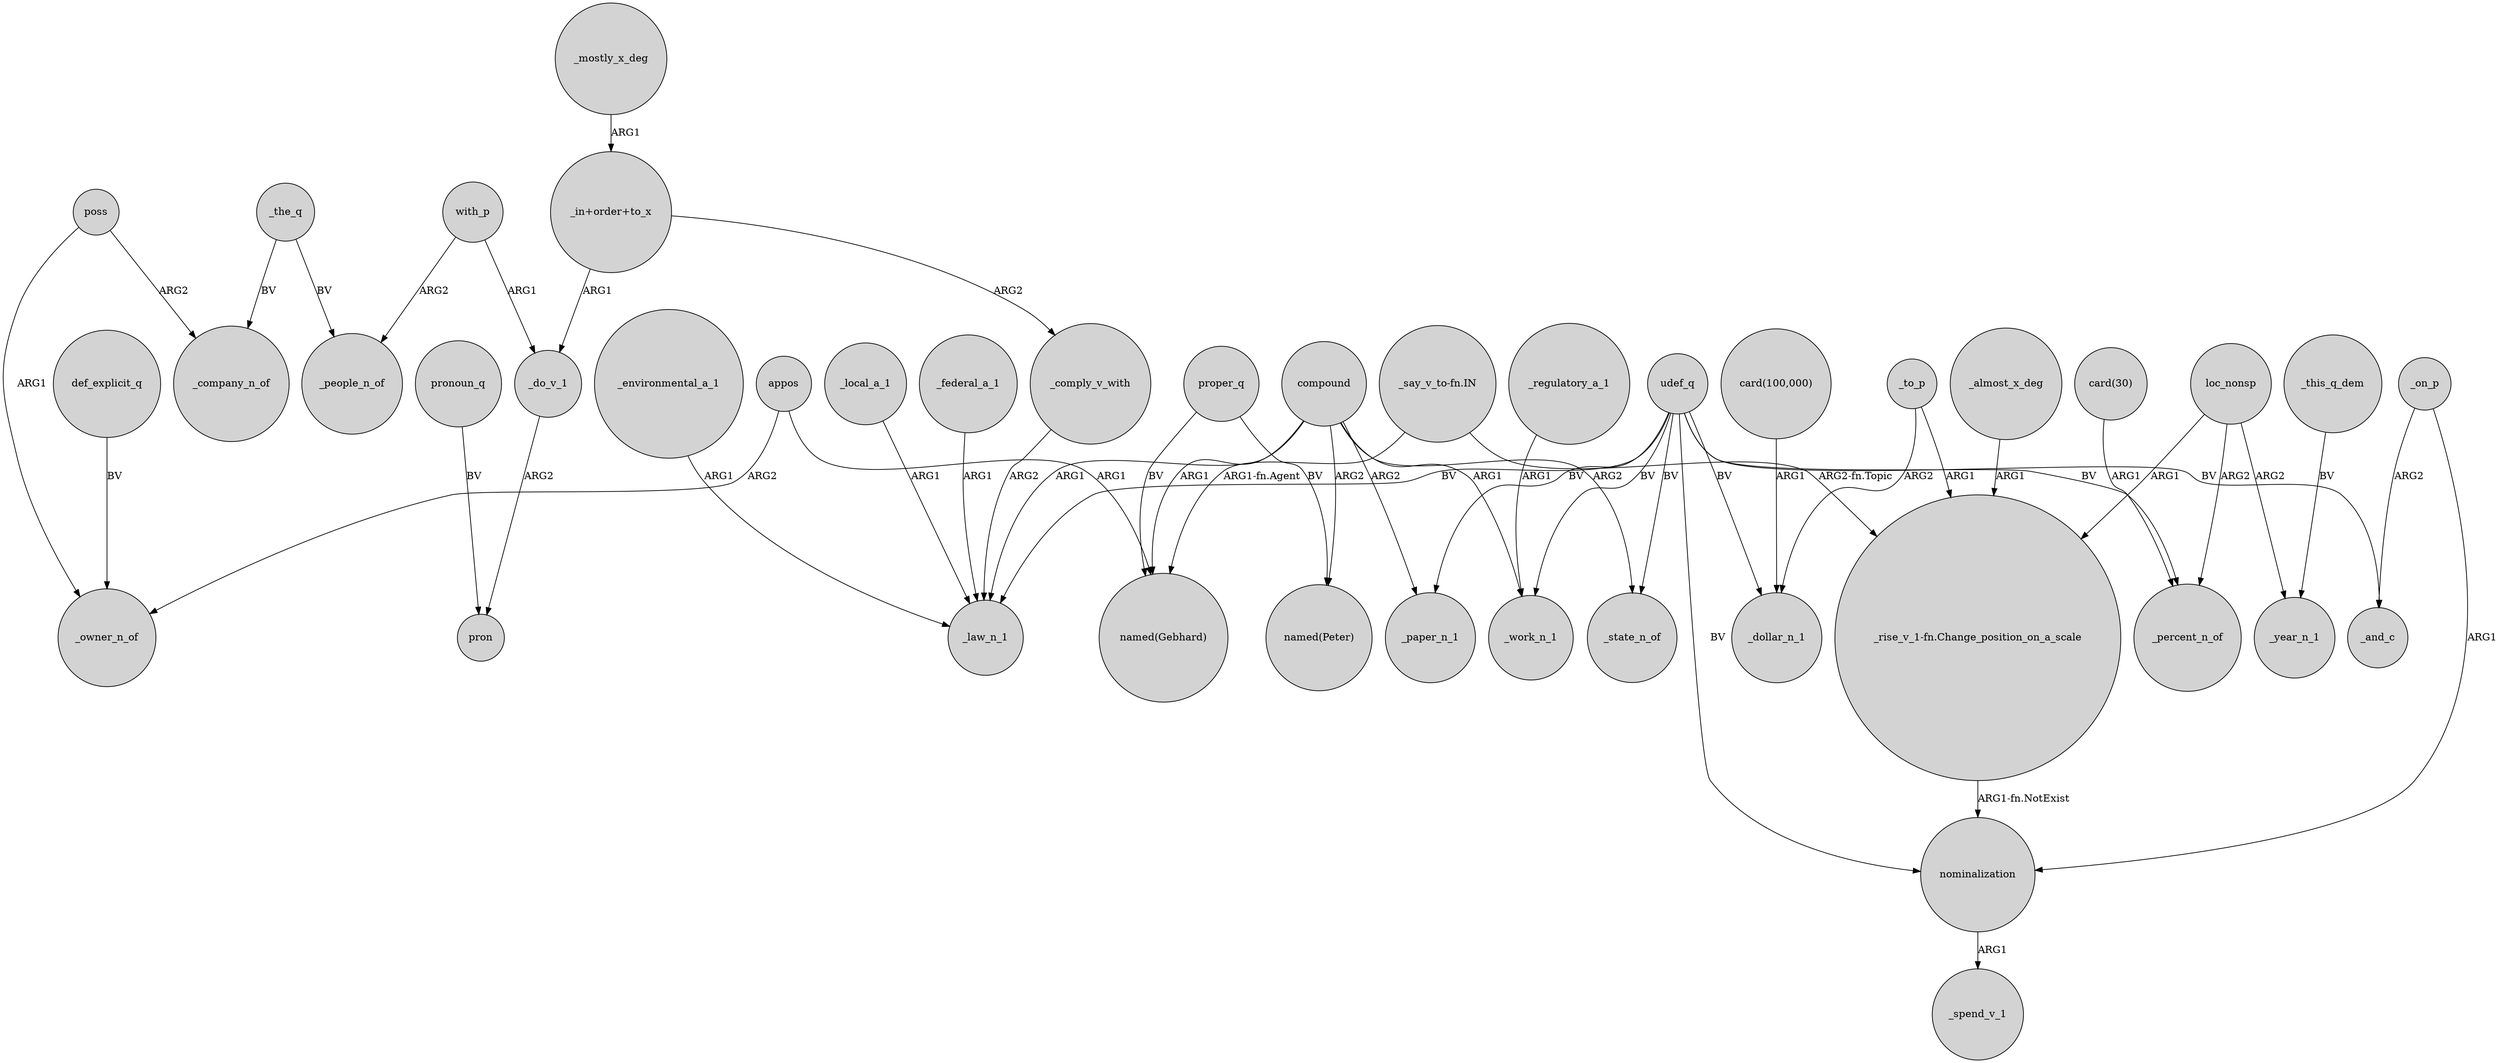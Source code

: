 digraph {
	node [shape=circle style=filled]
	appos -> _owner_n_of [label=ARG2]
	_comply_v_with -> _law_n_1 [label=ARG2]
	poss -> _owner_n_of [label=ARG1]
	_environmental_a_1 -> _law_n_1 [label=ARG1]
	_to_p -> _dollar_n_1 [label=ARG2]
	_local_a_1 -> _law_n_1 [label=ARG1]
	nominalization -> _spend_v_1 [label=ARG1]
	def_explicit_q -> _owner_n_of [label=BV]
	"_say_v_to-fn.IN" -> "named(Gebhard)" [label="ARG1-fn.Agent"]
	with_p -> _do_v_1 [label=ARG1]
	compound -> _work_n_1 [label=ARG1]
	udef_q -> _state_n_of [label=BV]
	_this_q_dem -> _year_n_1 [label=BV]
	compound -> _state_n_of [label=ARG2]
	with_p -> _people_n_of [label=ARG2]
	udef_q -> _law_n_1 [label=BV]
	"card(30)" -> _percent_n_of [label=ARG1]
	_on_p -> nominalization [label=ARG1]
	appos -> "named(Gebhard)" [label=ARG1]
	proper_q -> "named(Peter)" [label=BV]
	_mostly_x_deg -> "_in+order+to_x" [label=ARG1]
	_the_q -> _company_n_of [label=BV]
	_do_v_1 -> pron [label=ARG2]
	pronoun_q -> pron [label=BV]
	compound -> "named(Peter)" [label=ARG2]
	compound -> "named(Gebhard)" [label=ARG1]
	"_in+order+to_x" -> _comply_v_with [label=ARG2]
	loc_nonsp -> _percent_n_of [label=ARG2]
	"card(100,000)" -> _dollar_n_1 [label=ARG1]
	loc_nonsp -> "_rise_v_1-fn.Change_position_on_a_scale" [label=ARG1]
	compound -> _paper_n_1 [label=ARG2]
	loc_nonsp -> _year_n_1 [label=ARG2]
	"_in+order+to_x" -> _do_v_1 [label=ARG1]
	udef_q -> nominalization [label=BV]
	udef_q -> _paper_n_1 [label=BV]
	_on_p -> _and_c [label=ARG2]
	_federal_a_1 -> _law_n_1 [label=ARG1]
	proper_q -> "named(Gebhard)" [label=BV]
	poss -> _company_n_of [label=ARG2]
	"_say_v_to-fn.IN" -> "_rise_v_1-fn.Change_position_on_a_scale" [label="ARG2-fn.Topic"]
	"_rise_v_1-fn.Change_position_on_a_scale" -> nominalization [label="ARG1-fn.NotExist"]
	compound -> _law_n_1 [label=ARG1]
	udef_q -> _percent_n_of [label=BV]
	_regulatory_a_1 -> _work_n_1 [label=ARG1]
	udef_q -> _and_c [label=BV]
	_to_p -> "_rise_v_1-fn.Change_position_on_a_scale" [label=ARG1]
	_almost_x_deg -> "_rise_v_1-fn.Change_position_on_a_scale" [label=ARG1]
	_the_q -> _people_n_of [label=BV]
	udef_q -> _dollar_n_1 [label=BV]
	udef_q -> _work_n_1 [label=BV]
}
